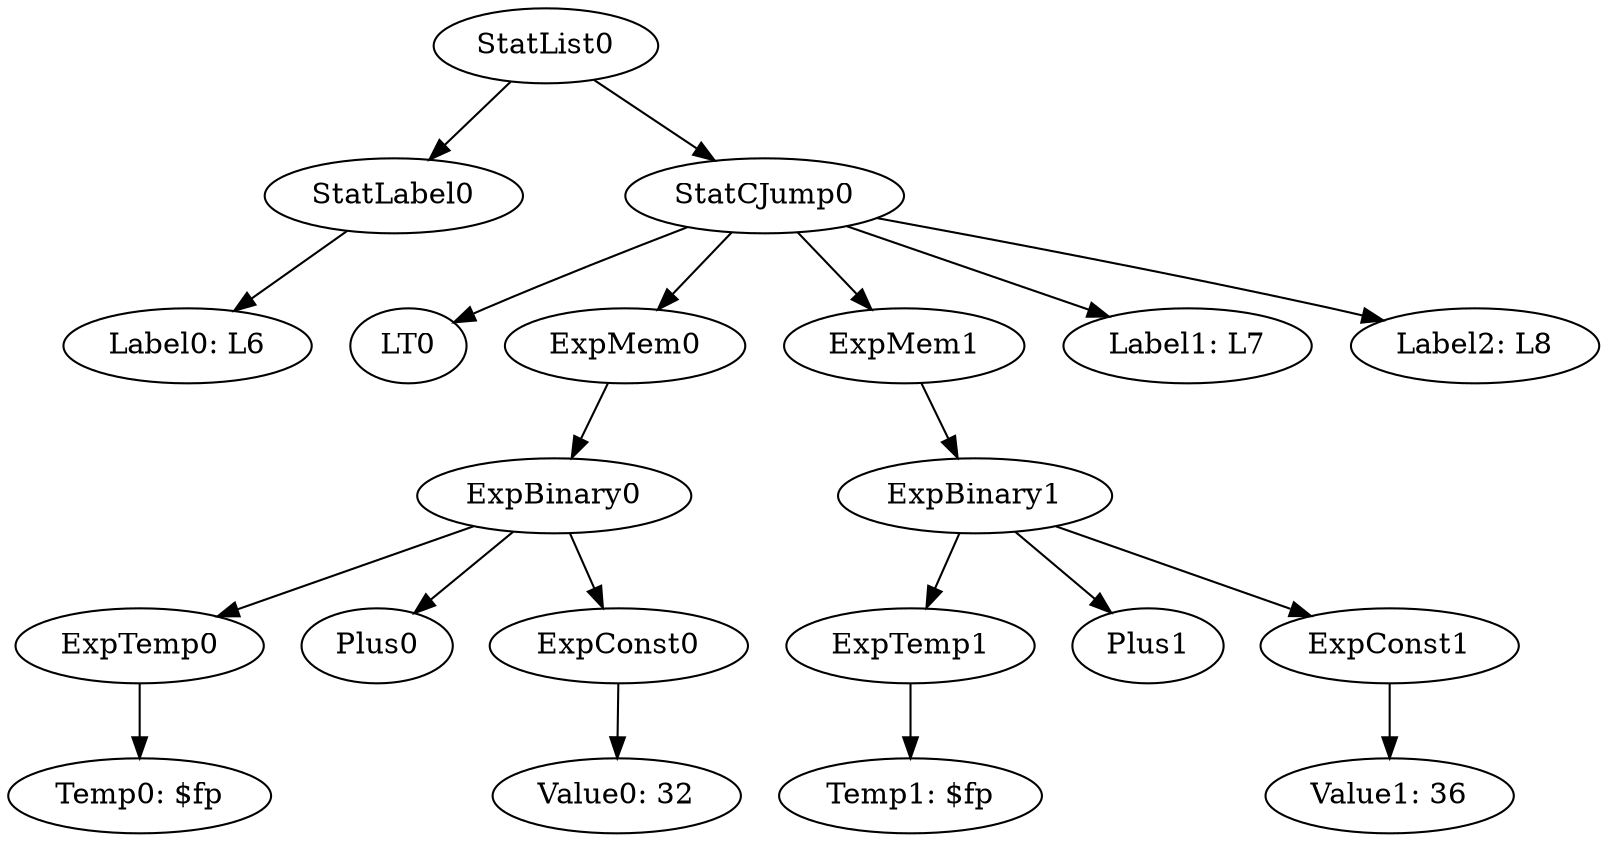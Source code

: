 digraph {
	ordering = out;
	ExpTemp0 -> "Temp0: $fp";
	StatCJump0 -> LT0;
	StatCJump0 -> ExpMem0;
	StatCJump0 -> ExpMem1;
	StatCJump0 -> "Label1: L7";
	StatCJump0 -> "Label2: L8";
	StatList0 -> StatLabel0;
	StatList0 -> StatCJump0;
	StatLabel0 -> "Label0: L6";
	ExpMem1 -> ExpBinary1;
	ExpConst0 -> "Value0: 32";
	ExpBinary0 -> ExpTemp0;
	ExpBinary0 -> Plus0;
	ExpBinary0 -> ExpConst0;
	ExpTemp1 -> "Temp1: $fp";
	ExpMem0 -> ExpBinary0;
	ExpBinary1 -> ExpTemp1;
	ExpBinary1 -> Plus1;
	ExpBinary1 -> ExpConst1;
	ExpConst1 -> "Value1: 36";
}

